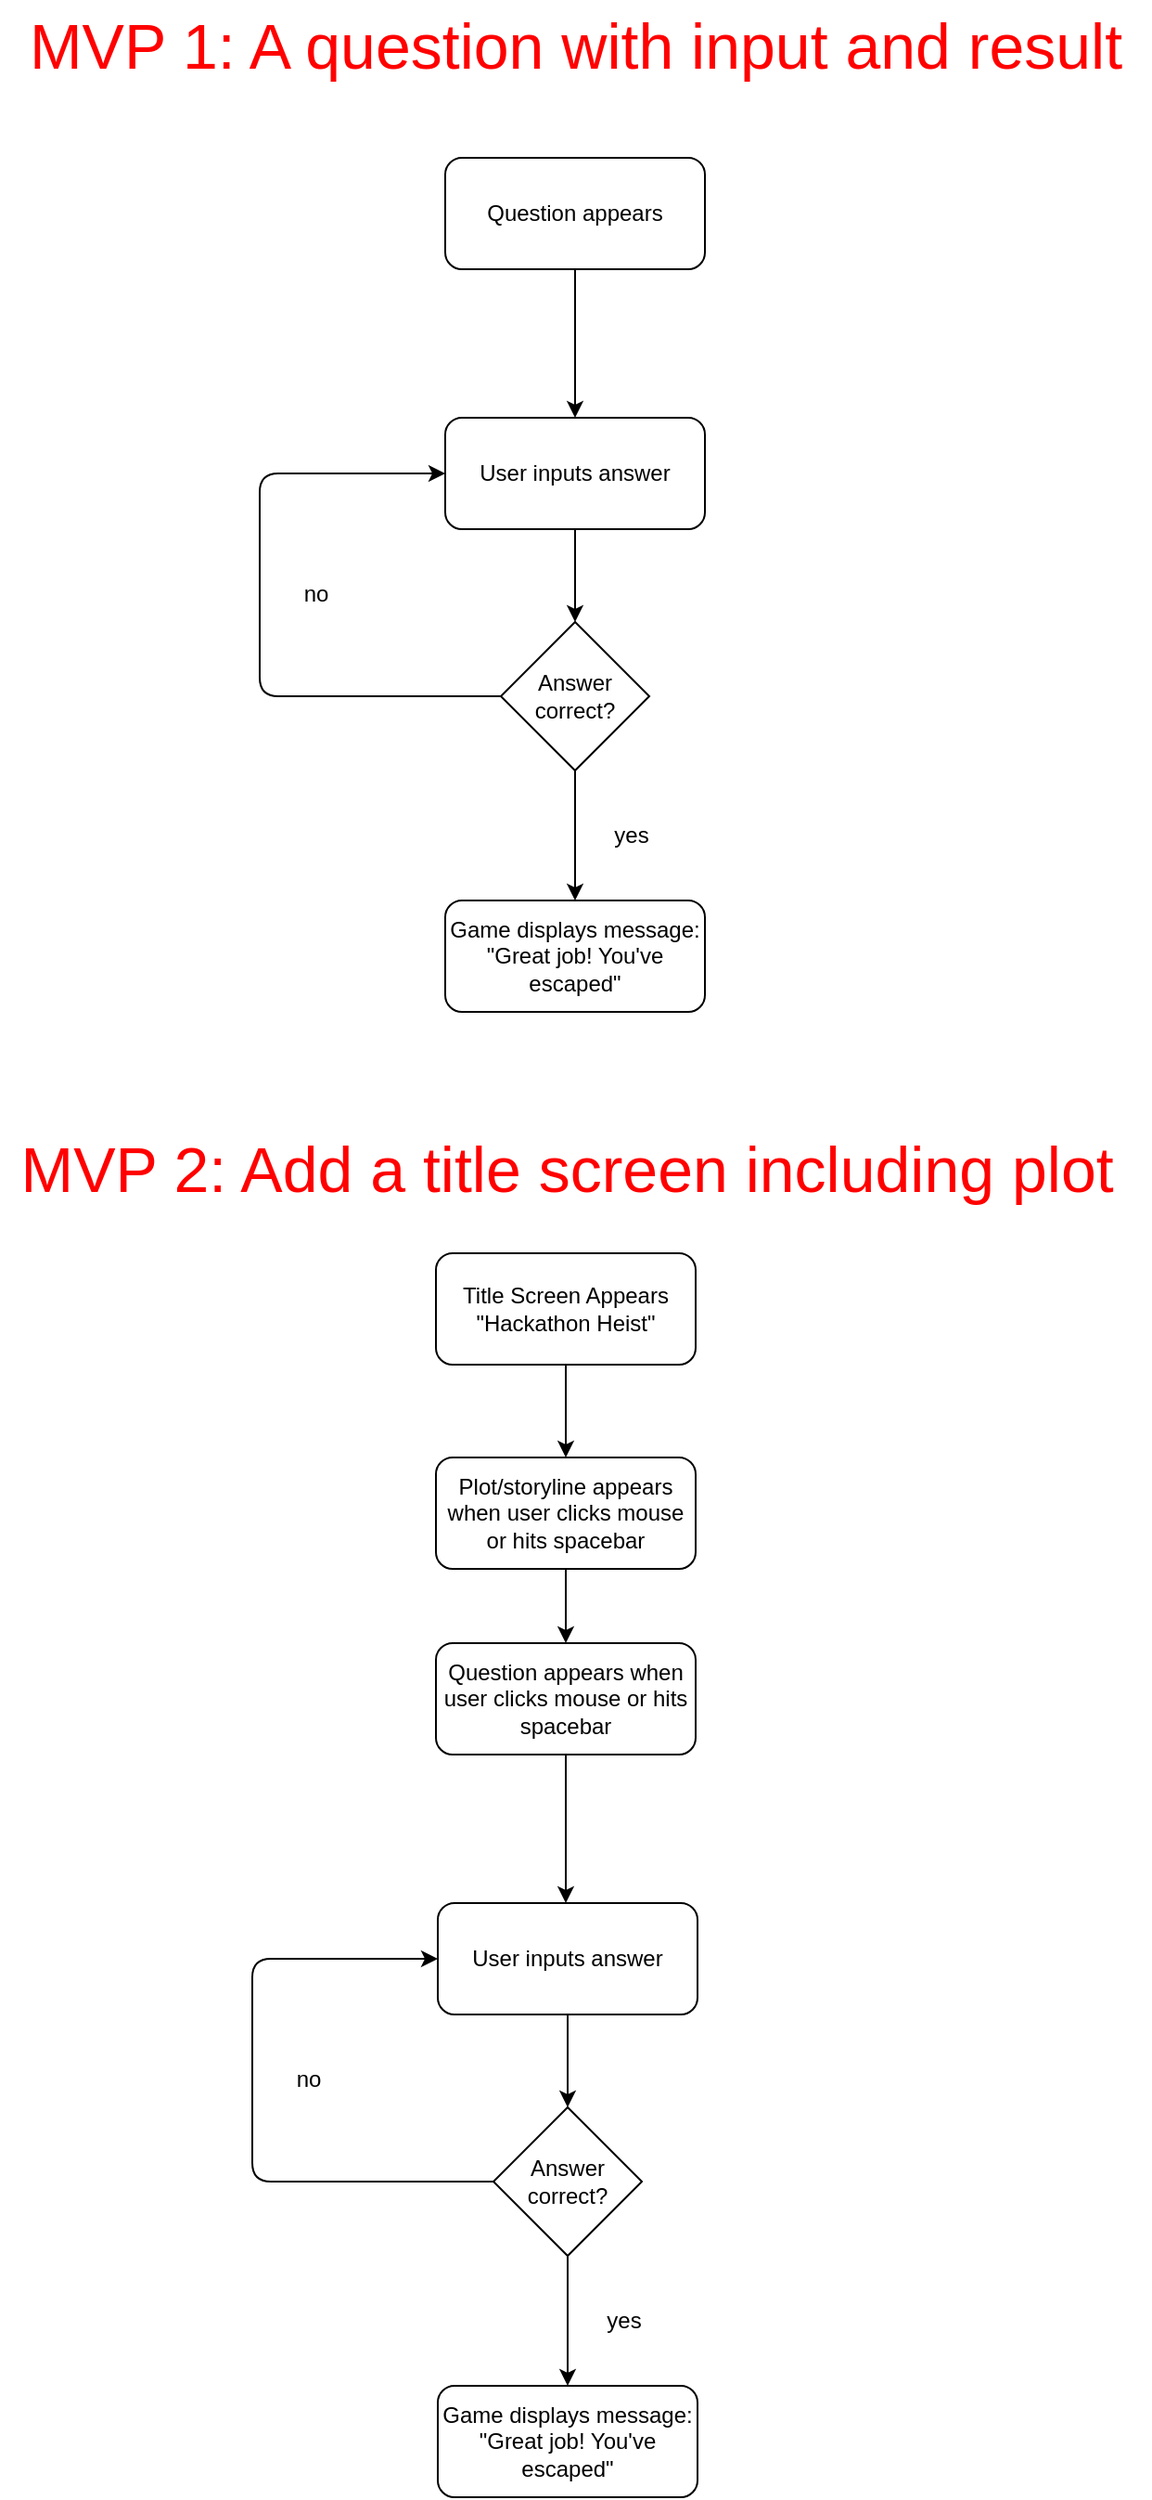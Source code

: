 <mxfile>
    <diagram id="XTzo3F2tmx3Pepn6dTwL" name="Page-1">
        <mxGraphModel dx="1130" dy="586" grid="1" gridSize="10" guides="1" tooltips="1" connect="1" arrows="1" fold="1" page="1" pageScale="1" pageWidth="850" pageHeight="1100" math="0" shadow="0">
            <root>
                <mxCell id="0"/>
                <mxCell id="1" parent="0"/>
                <mxCell id="2" value="Question appears" style="rounded=1;whiteSpace=wrap;html=1;" vertex="1" parent="1">
                    <mxGeometry x="290" y="180" width="140" height="60" as="geometry"/>
                </mxCell>
                <mxCell id="4" value="" style="endArrow=classic;html=1;exitX=0.5;exitY=1;exitDx=0;exitDy=0;" edge="1" parent="1" source="2">
                    <mxGeometry width="50" height="50" relative="1" as="geometry">
                        <mxPoint x="510" y="400" as="sourcePoint"/>
                        <mxPoint x="360" y="320" as="targetPoint"/>
                    </mxGeometry>
                </mxCell>
                <mxCell id="5" value="User inputs answer" style="rounded=1;whiteSpace=wrap;html=1;" vertex="1" parent="1">
                    <mxGeometry x="290" y="320" width="140" height="60" as="geometry"/>
                </mxCell>
                <mxCell id="6" value="Answer correct?" style="rhombus;whiteSpace=wrap;html=1;" vertex="1" parent="1">
                    <mxGeometry x="320" y="430" width="80" height="80" as="geometry"/>
                </mxCell>
                <mxCell id="7" value="" style="endArrow=classic;html=1;exitX=0.5;exitY=1;exitDx=0;exitDy=0;entryX=0.5;entryY=0;entryDx=0;entryDy=0;" edge="1" parent="1" source="5" target="6">
                    <mxGeometry width="50" height="50" relative="1" as="geometry">
                        <mxPoint x="510" y="390" as="sourcePoint"/>
                        <mxPoint x="560" y="340" as="targetPoint"/>
                    </mxGeometry>
                </mxCell>
                <mxCell id="8" value="" style="endArrow=classic;html=1;exitX=0.5;exitY=1;exitDx=0;exitDy=0;" edge="1" parent="1" source="6">
                    <mxGeometry width="50" height="50" relative="1" as="geometry">
                        <mxPoint x="510" y="390" as="sourcePoint"/>
                        <mxPoint x="360" y="580" as="targetPoint"/>
                    </mxGeometry>
                </mxCell>
                <mxCell id="10" value="" style="endArrow=classic;html=1;exitX=0;exitY=0.5;exitDx=0;exitDy=0;entryX=0;entryY=0.5;entryDx=0;entryDy=0;" edge="1" parent="1" source="6" target="5">
                    <mxGeometry width="50" height="50" relative="1" as="geometry">
                        <mxPoint x="280" y="490" as="sourcePoint"/>
                        <mxPoint x="210" y="470" as="targetPoint"/>
                        <Array as="points">
                            <mxPoint x="190" y="470"/>
                            <mxPoint x="190" y="350"/>
                        </Array>
                    </mxGeometry>
                </mxCell>
                <mxCell id="11" value="yes" style="text;html=1;align=center;verticalAlign=middle;resizable=0;points=[];autosize=1;strokeColor=none;fillColor=none;" vertex="1" parent="1">
                    <mxGeometry x="370" y="530" width="40" height="30" as="geometry"/>
                </mxCell>
                <mxCell id="12" value="no" style="text;html=1;align=center;verticalAlign=middle;resizable=0;points=[];autosize=1;strokeColor=none;fillColor=none;" vertex="1" parent="1">
                    <mxGeometry x="200" y="400" width="40" height="30" as="geometry"/>
                </mxCell>
                <mxCell id="13" value="Game displays message: &quot;Great job! You've escaped&quot;" style="rounded=1;whiteSpace=wrap;html=1;" vertex="1" parent="1">
                    <mxGeometry x="290" y="580" width="140" height="60" as="geometry"/>
                </mxCell>
                <mxCell id="15" value="MVP 1: A question with input and result" style="text;html=1;align=center;verticalAlign=middle;resizable=0;points=[];autosize=1;fontSize=34;fontColor=#FF0000;" vertex="1" parent="1">
                    <mxGeometry x="55" y="95" width="610" height="50" as="geometry"/>
                </mxCell>
                <mxCell id="16" value="MVP 2: Add a title screen including plot&amp;nbsp;" style="text;html=1;align=center;verticalAlign=middle;resizable=0;points=[];autosize=1;fontSize=34;fontColor=#FF0000;" vertex="1" parent="1">
                    <mxGeometry x="50" y="700" width="620" height="50" as="geometry"/>
                </mxCell>
                <mxCell id="19" value="Title Screen Appears&lt;br&gt;&quot;Hackathon Heist&quot;" style="rounded=1;whiteSpace=wrap;html=1;" vertex="1" parent="1">
                    <mxGeometry x="285" y="770" width="140" height="60" as="geometry"/>
                </mxCell>
                <mxCell id="20" value="" style="endArrow=classic;html=1;exitX=0.5;exitY=1;exitDx=0;exitDy=0;" edge="1" parent="1">
                    <mxGeometry width="50" height="50" relative="1" as="geometry">
                        <mxPoint x="355" y="1040" as="sourcePoint"/>
                        <mxPoint x="355" y="1120" as="targetPoint"/>
                        <Array as="points">
                            <mxPoint x="355" y="1110"/>
                            <mxPoint x="355" y="1090"/>
                        </Array>
                    </mxGeometry>
                </mxCell>
                <mxCell id="21" value="User inputs answer" style="rounded=1;whiteSpace=wrap;html=1;" vertex="1" parent="1">
                    <mxGeometry x="286" y="1120" width="140" height="60" as="geometry"/>
                </mxCell>
                <mxCell id="22" value="Answer correct?" style="rhombus;whiteSpace=wrap;html=1;" vertex="1" parent="1">
                    <mxGeometry x="316" y="1230" width="80" height="80" as="geometry"/>
                </mxCell>
                <mxCell id="23" value="" style="endArrow=classic;html=1;exitX=0.5;exitY=1;exitDx=0;exitDy=0;entryX=0.5;entryY=0;entryDx=0;entryDy=0;" edge="1" parent="1" source="21" target="22">
                    <mxGeometry width="50" height="50" relative="1" as="geometry">
                        <mxPoint x="506" y="1190" as="sourcePoint"/>
                        <mxPoint x="556" y="1140" as="targetPoint"/>
                    </mxGeometry>
                </mxCell>
                <mxCell id="24" value="" style="endArrow=classic;html=1;exitX=0.5;exitY=1;exitDx=0;exitDy=0;" edge="1" parent="1" source="22">
                    <mxGeometry width="50" height="50" relative="1" as="geometry">
                        <mxPoint x="506" y="1190" as="sourcePoint"/>
                        <mxPoint x="356" y="1380" as="targetPoint"/>
                    </mxGeometry>
                </mxCell>
                <mxCell id="25" value="" style="endArrow=classic;html=1;exitX=0;exitY=0.5;exitDx=0;exitDy=0;entryX=0;entryY=0.5;entryDx=0;entryDy=0;" edge="1" parent="1" source="22" target="21">
                    <mxGeometry width="50" height="50" relative="1" as="geometry">
                        <mxPoint x="276" y="1290" as="sourcePoint"/>
                        <mxPoint x="206" y="1270" as="targetPoint"/>
                        <Array as="points">
                            <mxPoint x="186" y="1270"/>
                            <mxPoint x="186" y="1150"/>
                        </Array>
                    </mxGeometry>
                </mxCell>
                <mxCell id="26" value="yes" style="text;html=1;align=center;verticalAlign=middle;resizable=0;points=[];autosize=1;strokeColor=none;fillColor=none;" vertex="1" parent="1">
                    <mxGeometry x="366" y="1330" width="40" height="30" as="geometry"/>
                </mxCell>
                <mxCell id="27" value="no" style="text;html=1;align=center;verticalAlign=middle;resizable=0;points=[];autosize=1;strokeColor=none;fillColor=none;" vertex="1" parent="1">
                    <mxGeometry x="196" y="1200" width="40" height="30" as="geometry"/>
                </mxCell>
                <mxCell id="28" value="Game displays message: &quot;Great job! You've escaped&quot;" style="rounded=1;whiteSpace=wrap;html=1;" vertex="1" parent="1">
                    <mxGeometry x="286" y="1380" width="140" height="60" as="geometry"/>
                </mxCell>
                <mxCell id="29" value="" style="endArrow=classic;html=1;" edge="1" parent="1">
                    <mxGeometry width="50" height="50" relative="1" as="geometry">
                        <mxPoint x="355" y="830" as="sourcePoint"/>
                        <mxPoint x="355" y="880" as="targetPoint"/>
                    </mxGeometry>
                </mxCell>
                <mxCell id="36" value="" style="edgeStyle=none;html=1;" edge="1" parent="1" source="30" target="33">
                    <mxGeometry relative="1" as="geometry"/>
                </mxCell>
                <mxCell id="30" value="Plot/storyline appears when user clicks mouse or hits spacebar" style="rounded=1;whiteSpace=wrap;html=1;" vertex="1" parent="1">
                    <mxGeometry x="285" y="880" width="140" height="60" as="geometry"/>
                </mxCell>
                <mxCell id="33" value="Question appears when user clicks mouse or hits spacebar" style="rounded=1;whiteSpace=wrap;html=1;" vertex="1" parent="1">
                    <mxGeometry x="285" y="980" width="140" height="60" as="geometry"/>
                </mxCell>
            </root>
        </mxGraphModel>
    </diagram>
</mxfile>